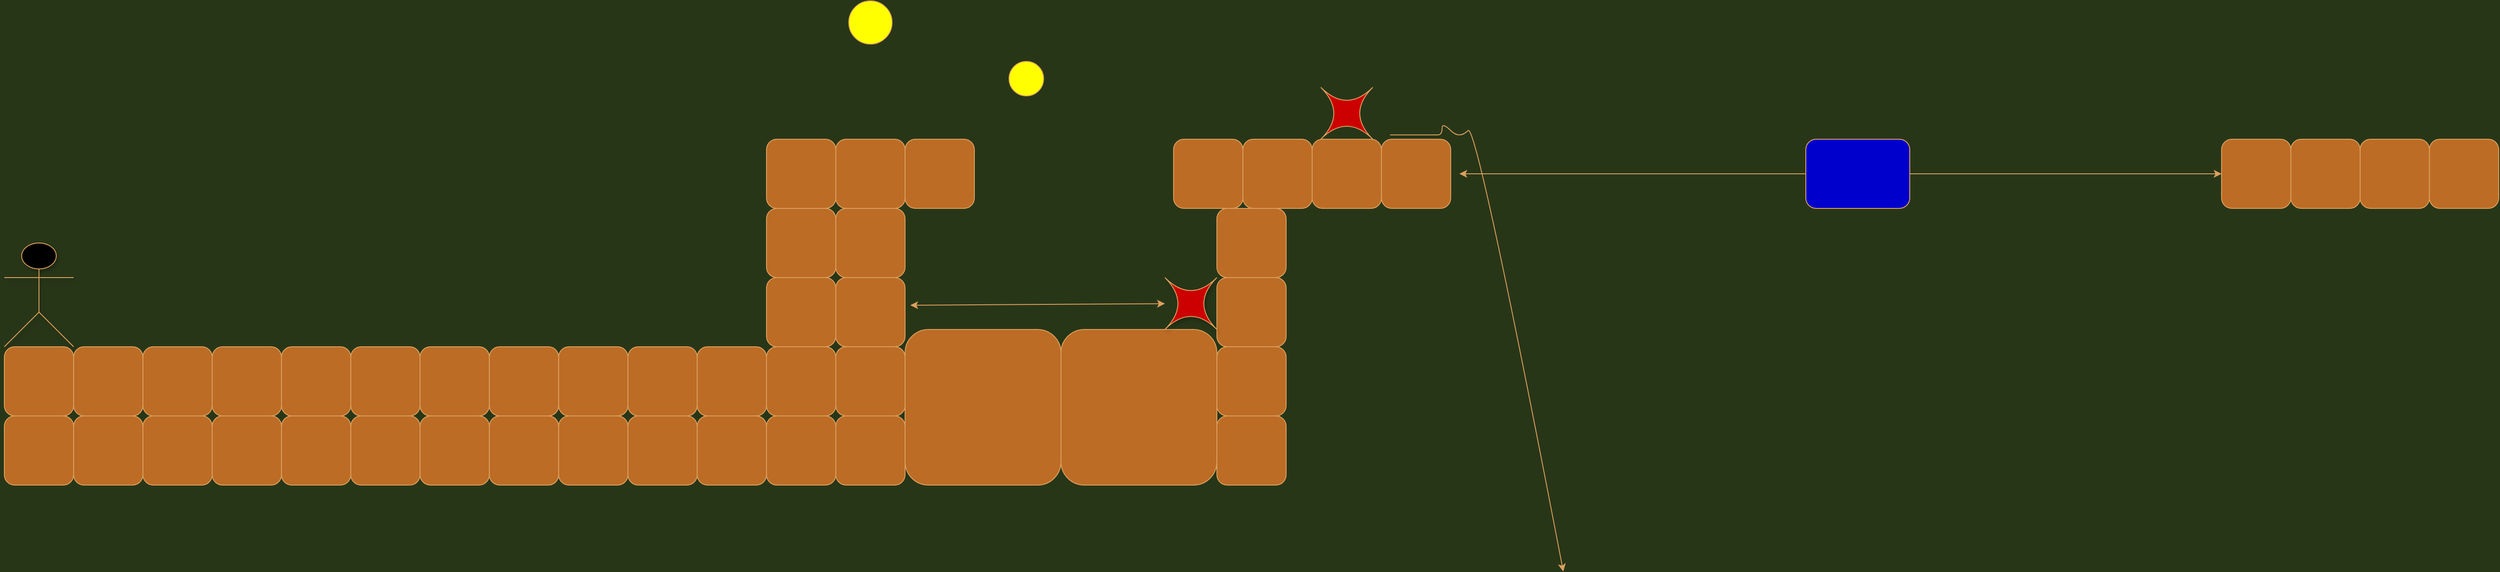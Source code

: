 <mxfile version="20.6.2" type="github">
  <diagram id="zKUmJzLRX71_9fTmacdb" name="Page-1">
    <mxGraphModel dx="2272" dy="794" grid="1" gridSize="20" guides="1" tooltips="1" connect="1" arrows="1" fold="1" page="1" pageScale="1" pageWidth="850" pageHeight="1100" background="#283618" math="0" shadow="0">
      <root>
        <mxCell id="0" />
        <mxCell id="1" parent="0" />
        <mxCell id="M7b8skEu5nL4Gr79lSTo-1" value="" style="whiteSpace=wrap;html=1;aspect=fixed;fillColor=#BC6C25;strokeColor=#DDA15E;fontColor=#FEFAE0;rounded=1;" parent="1" vertex="1">
          <mxGeometry x="80" y="640" width="80" height="80" as="geometry" />
        </mxCell>
        <mxCell id="M7b8skEu5nL4Gr79lSTo-2" value="" style="whiteSpace=wrap;html=1;aspect=fixed;fillColor=#BC6C25;strokeColor=#DDA15E;fontColor=#FEFAE0;rounded=1;" parent="1" vertex="1">
          <mxGeometry x="160" y="640" width="80" height="80" as="geometry" />
        </mxCell>
        <mxCell id="M7b8skEu5nL4Gr79lSTo-3" value="" style="whiteSpace=wrap;html=1;aspect=fixed;fillColor=#BC6C25;strokeColor=#DDA15E;fontColor=#FEFAE0;rounded=1;" parent="1" vertex="1">
          <mxGeometry x="240" y="640" width="80" height="80" as="geometry" />
        </mxCell>
        <mxCell id="M7b8skEu5nL4Gr79lSTo-4" value="" style="whiteSpace=wrap;html=1;aspect=fixed;fillColor=#BC6C25;strokeColor=#DDA15E;fontColor=#FEFAE0;rounded=1;" parent="1" vertex="1">
          <mxGeometry x="320" y="640" width="80" height="80" as="geometry" />
        </mxCell>
        <mxCell id="M7b8skEu5nL4Gr79lSTo-5" value="" style="whiteSpace=wrap;html=1;aspect=fixed;fillColor=#BC6C25;strokeColor=#DDA15E;fontColor=#FEFAE0;rounded=1;" parent="1" vertex="1">
          <mxGeometry x="400" y="640" width="80" height="80" as="geometry" />
        </mxCell>
        <mxCell id="M7b8skEu5nL4Gr79lSTo-6" value="" style="whiteSpace=wrap;html=1;aspect=fixed;fillColor=#BC6C25;strokeColor=#DDA15E;fontColor=#FEFAE0;rounded=1;" parent="1" vertex="1">
          <mxGeometry x="480" y="640" width="80" height="80" as="geometry" />
        </mxCell>
        <mxCell id="M7b8skEu5nL4Gr79lSTo-7" value="" style="whiteSpace=wrap;html=1;aspect=fixed;fillColor=#BC6C25;strokeColor=#DDA15E;fontColor=#FEFAE0;rounded=1;" parent="1" vertex="1">
          <mxGeometry x="480" y="560" width="80" height="80" as="geometry" />
        </mxCell>
        <mxCell id="M7b8skEu5nL4Gr79lSTo-8" value="" style="whiteSpace=wrap;html=1;aspect=fixed;fillColor=#BC6C25;strokeColor=#DDA15E;fontColor=#FEFAE0;rounded=1;" parent="1" vertex="1">
          <mxGeometry x="480" y="480" width="80" height="80" as="geometry" />
        </mxCell>
        <mxCell id="M7b8skEu5nL4Gr79lSTo-9" value="" style="whiteSpace=wrap;html=1;aspect=fixed;fillColor=#BC6C25;strokeColor=#DDA15E;fontColor=#FEFAE0;rounded=1;" parent="1" vertex="1">
          <mxGeometry x="480" y="400" width="80" height="80" as="geometry" />
        </mxCell>
        <mxCell id="M7b8skEu5nL4Gr79lSTo-10" value="" style="whiteSpace=wrap;html=1;aspect=fixed;fillColor=#BC6C25;strokeColor=#DDA15E;fontColor=#FEFAE0;rounded=1;" parent="1" vertex="1">
          <mxGeometry x="560" y="400" width="80" height="80" as="geometry" />
        </mxCell>
        <mxCell id="M7b8skEu5nL4Gr79lSTo-11" value="" style="whiteSpace=wrap;html=1;aspect=fixed;fillColor=#BC6C25;strokeColor=#DDA15E;fontColor=#FEFAE0;rounded=1;" parent="1" vertex="1">
          <mxGeometry x="640" y="400" width="80" height="80" as="geometry" />
        </mxCell>
        <mxCell id="M7b8skEu5nL4Gr79lSTo-13" value="" style="ellipse;whiteSpace=wrap;html=1;aspect=fixed;fillColor=#FFFF00;strokeColor=#DDA15E;fontColor=#FEFAE0;rounded=1;" parent="1" vertex="1">
          <mxGeometry x="575" y="240" width="50" height="50" as="geometry" />
        </mxCell>
        <mxCell id="M7b8skEu5nL4Gr79lSTo-14" value="" style="ellipse;whiteSpace=wrap;html=1;aspect=fixed;fillColor=#FFFF00;strokeColor=#DDA15E;fontColor=#FEFAE0;rounded=1;" parent="1" vertex="1">
          <mxGeometry x="760" y="310" width="40" height="40" as="geometry" />
        </mxCell>
        <mxCell id="M7b8skEu5nL4Gr79lSTo-15" value="Actor" style="shape=umlActor;verticalLabelPosition=bottom;verticalAlign=top;html=1;outlineConnect=0;strokeColor=#DDA15E;fillColor=#000000;rounded=1;fontColor=#FEFAE0;shadow=1;" parent="1" vertex="1">
          <mxGeometry x="-400" y="520" width="80" height="120" as="geometry" />
        </mxCell>
        <mxCell id="M7b8skEu5nL4Gr79lSTo-19" value="" style="whiteSpace=wrap;html=1;aspect=fixed;fillColor=#BC6C25;strokeColor=#DDA15E;fontColor=#FEFAE0;rounded=1;" parent="1" vertex="1">
          <mxGeometry x="640" y="620" width="180" height="180" as="geometry" />
        </mxCell>
        <mxCell id="M7b8skEu5nL4Gr79lSTo-21" value="" style="edgeStyle=orthogonalEdgeStyle;rounded=1;orthogonalLoop=1;jettySize=auto;html=1;exitX=0.75;exitY=1;exitDx=0;exitDy=0;strokeColor=#DDA15E;fontColor=#FEFAE0;fillColor=#BC6C25;endArrow=none;labelBackgroundColor=#283618;" parent="1" source="M7b8skEu5nL4Gr79lSTo-6" target="M7b8skEu5nL4Gr79lSTo-19" edge="1">
          <mxGeometry relative="1" as="geometry">
            <mxPoint x="540" y="720" as="sourcePoint" />
            <mxPoint x="1700" y="1050" as="targetPoint" />
          </mxGeometry>
        </mxCell>
        <mxCell id="M7b8skEu5nL4Gr79lSTo-23" value="" style="shape=switch;whiteSpace=wrap;html=1;strokeColor=#DDA15E;fontColor=#FEFAE0;fillColor=#CC0000;rounded=1;" parent="1" vertex="1">
          <mxGeometry x="1120" y="340" width="60" height="60" as="geometry" />
        </mxCell>
        <mxCell id="M7b8skEu5nL4Gr79lSTo-24" value="" style="whiteSpace=wrap;html=1;aspect=fixed;strokeColor=#DDA15E;fontColor=#FEFAE0;fillColor=#BC6C25;rounded=1;" parent="1" vertex="1">
          <mxGeometry x="950" y="400" width="80" height="80" as="geometry" />
        </mxCell>
        <mxCell id="M7b8skEu5nL4Gr79lSTo-25" value="" style="whiteSpace=wrap;html=1;aspect=fixed;strokeColor=#DDA15E;fontColor=#FEFAE0;fillColor=#BC6C25;rounded=1;" parent="1" vertex="1">
          <mxGeometry x="1030" y="400" width="80" height="80" as="geometry" />
        </mxCell>
        <mxCell id="M7b8skEu5nL4Gr79lSTo-26" value="" style="whiteSpace=wrap;html=1;aspect=fixed;rounded=1;fillColor=#BC6C25;fontColor=#FEFAE0;strokeColor=#DDA15E;" parent="1" vertex="1">
          <mxGeometry x="1110" y="400" width="80" height="80" as="geometry" />
        </mxCell>
        <mxCell id="M7b8skEu5nL4Gr79lSTo-27" value="" style="whiteSpace=wrap;html=1;aspect=fixed;strokeColor=#DDA15E;fontColor=#FEFAE0;fillColor=#BC6C25;rounded=1;" parent="1" vertex="1">
          <mxGeometry x="1190" y="400" width="80" height="80" as="geometry" />
        </mxCell>
        <mxCell id="wT2K5C9ODD8_njOa71nI-43" style="edgeStyle=orthogonalEdgeStyle;rounded=0;orthogonalLoop=1;jettySize=auto;html=1;strokeColor=#DDA15E;labelBackgroundColor=#283618;fontColor=#FEFAE0;" edge="1" parent="1" source="M7b8skEu5nL4Gr79lSTo-28">
          <mxGeometry relative="1" as="geometry">
            <mxPoint x="2160" y="440" as="targetPoint" />
          </mxGeometry>
        </mxCell>
        <mxCell id="wT2K5C9ODD8_njOa71nI-45" style="edgeStyle=orthogonalEdgeStyle;rounded=0;orthogonalLoop=1;jettySize=auto;html=1;strokeColor=#DDA15E;labelBackgroundColor=#283618;fontColor=#FEFAE0;" edge="1" parent="1" source="M7b8skEu5nL4Gr79lSTo-28">
          <mxGeometry relative="1" as="geometry">
            <mxPoint x="1280" y="440" as="targetPoint" />
          </mxGeometry>
        </mxCell>
        <mxCell id="M7b8skEu5nL4Gr79lSTo-28" value="" style="rounded=1;whiteSpace=wrap;html=1;fillColor=#0000CC;strokeColor=#DDA15E;fontColor=#FEFAE0;" parent="1" vertex="1">
          <mxGeometry x="1680" y="400" width="120" height="80" as="geometry" />
        </mxCell>
        <mxCell id="wT2K5C9ODD8_njOa71nI-1" value="" style="whiteSpace=wrap;html=1;aspect=fixed;fillColor=#BC6C25;strokeColor=#DDA15E;fontColor=#FEFAE0;rounded=1;" vertex="1" parent="1">
          <mxGeometry x="-400" y="640" width="80" height="80" as="geometry" />
        </mxCell>
        <mxCell id="wT2K5C9ODD8_njOa71nI-2" value="" style="whiteSpace=wrap;html=1;aspect=fixed;fillColor=#BC6C25;strokeColor=#DDA15E;fontColor=#FEFAE0;rounded=1;" vertex="1" parent="1">
          <mxGeometry x="-320" y="640" width="80" height="80" as="geometry" />
        </mxCell>
        <mxCell id="wT2K5C9ODD8_njOa71nI-3" value="" style="whiteSpace=wrap;html=1;aspect=fixed;fillColor=#BC6C25;strokeColor=#DDA15E;fontColor=#FEFAE0;rounded=1;" vertex="1" parent="1">
          <mxGeometry x="-240" y="640" width="80" height="80" as="geometry" />
        </mxCell>
        <mxCell id="wT2K5C9ODD8_njOa71nI-4" value="" style="whiteSpace=wrap;html=1;aspect=fixed;fillColor=#BC6C25;strokeColor=#DDA15E;fontColor=#FEFAE0;rounded=1;" vertex="1" parent="1">
          <mxGeometry x="-160" y="640" width="80" height="80" as="geometry" />
        </mxCell>
        <mxCell id="wT2K5C9ODD8_njOa71nI-5" value="" style="whiteSpace=wrap;html=1;aspect=fixed;fillColor=#BC6C25;strokeColor=#DDA15E;fontColor=#FEFAE0;rounded=1;" vertex="1" parent="1">
          <mxGeometry x="-80" y="640" width="80" height="80" as="geometry" />
        </mxCell>
        <mxCell id="wT2K5C9ODD8_njOa71nI-6" value="" style="whiteSpace=wrap;html=1;aspect=fixed;fillColor=#BC6C25;strokeColor=#DDA15E;fontColor=#FEFAE0;rounded=1;" vertex="1" parent="1">
          <mxGeometry y="640" width="80" height="80" as="geometry" />
        </mxCell>
        <mxCell id="wT2K5C9ODD8_njOa71nI-7" value="" style="whiteSpace=wrap;html=1;aspect=fixed;fillColor=#BC6C25;strokeColor=#DDA15E;fontColor=#FEFAE0;rounded=1;" vertex="1" parent="1">
          <mxGeometry x="80" y="720" width="80" height="80" as="geometry" />
        </mxCell>
        <mxCell id="wT2K5C9ODD8_njOa71nI-8" value="" style="whiteSpace=wrap;html=1;aspect=fixed;fillColor=#BC6C25;strokeColor=#DDA15E;fontColor=#FEFAE0;rounded=1;" vertex="1" parent="1">
          <mxGeometry x="160" y="720" width="80" height="80" as="geometry" />
        </mxCell>
        <mxCell id="wT2K5C9ODD8_njOa71nI-9" value="" style="whiteSpace=wrap;html=1;aspect=fixed;fillColor=#BC6C25;strokeColor=#DDA15E;fontColor=#FEFAE0;rounded=1;" vertex="1" parent="1">
          <mxGeometry x="240" y="720" width="80" height="80" as="geometry" />
        </mxCell>
        <mxCell id="wT2K5C9ODD8_njOa71nI-10" value="" style="whiteSpace=wrap;html=1;aspect=fixed;fillColor=#BC6C25;strokeColor=#DDA15E;fontColor=#FEFAE0;rounded=1;" vertex="1" parent="1">
          <mxGeometry x="320" y="720" width="80" height="80" as="geometry" />
        </mxCell>
        <mxCell id="wT2K5C9ODD8_njOa71nI-11" value="" style="whiteSpace=wrap;html=1;aspect=fixed;fillColor=#BC6C25;strokeColor=#DDA15E;fontColor=#FEFAE0;rounded=1;" vertex="1" parent="1">
          <mxGeometry x="400" y="720" width="80" height="80" as="geometry" />
        </mxCell>
        <mxCell id="wT2K5C9ODD8_njOa71nI-12" value="" style="whiteSpace=wrap;html=1;aspect=fixed;fillColor=#BC6C25;strokeColor=#DDA15E;fontColor=#FEFAE0;rounded=1;" vertex="1" parent="1">
          <mxGeometry x="480" y="720" width="80" height="80" as="geometry" />
        </mxCell>
        <mxCell id="wT2K5C9ODD8_njOa71nI-13" value="" style="whiteSpace=wrap;html=1;aspect=fixed;fillColor=#BC6C25;strokeColor=#DDA15E;fontColor=#FEFAE0;rounded=1;" vertex="1" parent="1">
          <mxGeometry x="-400" y="720" width="80" height="80" as="geometry" />
        </mxCell>
        <mxCell id="wT2K5C9ODD8_njOa71nI-14" value="" style="whiteSpace=wrap;html=1;aspect=fixed;fillColor=#BC6C25;strokeColor=#DDA15E;fontColor=#FEFAE0;rounded=1;" vertex="1" parent="1">
          <mxGeometry x="-320" y="720" width="80" height="80" as="geometry" />
        </mxCell>
        <mxCell id="wT2K5C9ODD8_njOa71nI-15" value="" style="whiteSpace=wrap;html=1;aspect=fixed;fillColor=#BC6C25;strokeColor=#DDA15E;fontColor=#FEFAE0;rounded=1;" vertex="1" parent="1">
          <mxGeometry x="-240" y="720" width="80" height="80" as="geometry" />
        </mxCell>
        <mxCell id="wT2K5C9ODD8_njOa71nI-16" value="" style="whiteSpace=wrap;html=1;aspect=fixed;fillColor=#BC6C25;strokeColor=#DDA15E;fontColor=#FEFAE0;rounded=1;" vertex="1" parent="1">
          <mxGeometry x="-160" y="720" width="80" height="80" as="geometry" />
        </mxCell>
        <mxCell id="wT2K5C9ODD8_njOa71nI-17" value="" style="whiteSpace=wrap;html=1;aspect=fixed;fillColor=#BC6C25;strokeColor=#DDA15E;fontColor=#FEFAE0;rounded=1;" vertex="1" parent="1">
          <mxGeometry x="-80" y="720" width="80" height="80" as="geometry" />
        </mxCell>
        <mxCell id="wT2K5C9ODD8_njOa71nI-18" value="" style="whiteSpace=wrap;html=1;aspect=fixed;fillColor=#BC6C25;strokeColor=#DDA15E;fontColor=#FEFAE0;rounded=1;" vertex="1" parent="1">
          <mxGeometry y="720" width="80" height="80" as="geometry" />
        </mxCell>
        <mxCell id="wT2K5C9ODD8_njOa71nI-19" value="" style="whiteSpace=wrap;html=1;aspect=fixed;fillColor=#BC6C25;strokeColor=#DDA15E;fontColor=#FEFAE0;rounded=1;" vertex="1" parent="1">
          <mxGeometry x="560" y="720" width="80" height="80" as="geometry" />
        </mxCell>
        <mxCell id="wT2K5C9ODD8_njOa71nI-20" value="" style="whiteSpace=wrap;html=1;aspect=fixed;fillColor=#BC6C25;strokeColor=#DDA15E;fontColor=#FEFAE0;rounded=1;" vertex="1" parent="1">
          <mxGeometry x="560" y="640" width="80" height="80" as="geometry" />
        </mxCell>
        <mxCell id="wT2K5C9ODD8_njOa71nI-21" value="" style="whiteSpace=wrap;html=1;aspect=fixed;fillColor=#BC6C25;strokeColor=#DDA15E;fontColor=#FEFAE0;rounded=1;" vertex="1" parent="1">
          <mxGeometry x="560" y="560" width="80" height="80" as="geometry" />
        </mxCell>
        <mxCell id="wT2K5C9ODD8_njOa71nI-22" value="" style="whiteSpace=wrap;html=1;aspect=fixed;fillColor=#BC6C25;strokeColor=#DDA15E;fontColor=#FEFAE0;rounded=1;" vertex="1" parent="1">
          <mxGeometry x="560" y="480" width="80" height="80" as="geometry" />
        </mxCell>
        <mxCell id="wT2K5C9ODD8_njOa71nI-31" value="" style="whiteSpace=wrap;html=1;aspect=fixed;fillColor=#BC6C25;strokeColor=#DDA15E;fontColor=#FEFAE0;rounded=1;" vertex="1" parent="1">
          <mxGeometry x="1000" y="480" width="80" height="80" as="geometry" />
        </mxCell>
        <mxCell id="wT2K5C9ODD8_njOa71nI-32" value="" style="whiteSpace=wrap;html=1;aspect=fixed;fillColor=#BC6C25;strokeColor=#DDA15E;fontColor=#FEFAE0;rounded=1;" vertex="1" parent="1">
          <mxGeometry x="820" y="620" width="180" height="180" as="geometry" />
        </mxCell>
        <mxCell id="wT2K5C9ODD8_njOa71nI-33" value="" style="whiteSpace=wrap;html=1;aspect=fixed;fillColor=#BC6C25;strokeColor=#DDA15E;fontColor=#FEFAE0;rounded=1;" vertex="1" parent="1">
          <mxGeometry x="1000" y="560" width="80" height="80" as="geometry" />
        </mxCell>
        <mxCell id="wT2K5C9ODD8_njOa71nI-34" value="" style="whiteSpace=wrap;html=1;aspect=fixed;fillColor=#BC6C25;strokeColor=#DDA15E;fontColor=#FEFAE0;rounded=1;" vertex="1" parent="1">
          <mxGeometry x="1000" y="640" width="80" height="80" as="geometry" />
        </mxCell>
        <mxCell id="wT2K5C9ODD8_njOa71nI-35" value="" style="whiteSpace=wrap;html=1;aspect=fixed;fillColor=#BC6C25;strokeColor=#DDA15E;fontColor=#FEFAE0;rounded=1;" vertex="1" parent="1">
          <mxGeometry x="1000" y="720" width="80" height="80" as="geometry" />
        </mxCell>
        <mxCell id="wT2K5C9ODD8_njOa71nI-36" value="" style="shape=switch;whiteSpace=wrap;html=1;strokeColor=#DDA15E;fontColor=#FEFAE0;fillColor=#CC0000;rounded=1;shadow=1;" vertex="1" parent="1">
          <mxGeometry x="940" y="560" width="60" height="60" as="geometry" />
        </mxCell>
        <mxCell id="wT2K5C9ODD8_njOa71nI-38" value="" style="endArrow=classic;startArrow=classic;html=1;rounded=0;strokeColor=#DDA15E;exitX=1.075;exitY=0.4;exitDx=0;exitDy=0;exitPerimeter=0;labelBackgroundColor=#283618;fontColor=#FEFAE0;" edge="1" parent="1" source="wT2K5C9ODD8_njOa71nI-21" target="wT2K5C9ODD8_njOa71nI-36">
          <mxGeometry width="50" height="50" relative="1" as="geometry">
            <mxPoint x="660" y="580" as="sourcePoint" />
            <mxPoint x="890" y="520" as="targetPoint" />
          </mxGeometry>
        </mxCell>
        <mxCell id="wT2K5C9ODD8_njOa71nI-41" value="" style="curved=1;endArrow=classic;html=1;rounded=0;strokeColor=#DDA15E;labelBackgroundColor=#283618;fontColor=#FEFAE0;" edge="1" parent="1">
          <mxGeometry width="50" height="50" relative="1" as="geometry">
            <mxPoint x="1200" y="395" as="sourcePoint" />
            <mxPoint x="1400" y="900" as="targetPoint" />
            <Array as="points">
              <mxPoint x="1250" y="395" />
              <mxPoint x="1260" y="395" />
              <mxPoint x="1260" y="380" />
              <mxPoint x="1280" y="400" />
              <mxPoint x="1300" y="380" />
            </Array>
          </mxGeometry>
        </mxCell>
        <mxCell id="wT2K5C9ODD8_njOa71nI-47" value="" style="whiteSpace=wrap;html=1;aspect=fixed;fillColor=#BC6C25;rounded=1;glass=0;strokeColor=#DDA15E;fontColor=#FEFAE0;" vertex="1" parent="1">
          <mxGeometry x="2160" y="400" width="80" height="80" as="geometry" />
        </mxCell>
        <mxCell id="wT2K5C9ODD8_njOa71nI-48" value="" style="whiteSpace=wrap;html=1;aspect=fixed;fillColor=#BC6C25;rounded=1;strokeColor=#DDA15E;fontColor=#FEFAE0;" vertex="1" parent="1">
          <mxGeometry x="2240" y="400" width="80" height="80" as="geometry" />
        </mxCell>
        <mxCell id="wT2K5C9ODD8_njOa71nI-49" value="" style="whiteSpace=wrap;html=1;aspect=fixed;fillColor=#BC6C25;rounded=1;strokeColor=#DDA15E;fontColor=#FEFAE0;" vertex="1" parent="1">
          <mxGeometry x="2320" y="400" width="80" height="80" as="geometry" />
        </mxCell>
        <mxCell id="wT2K5C9ODD8_njOa71nI-50" value="" style="whiteSpace=wrap;html=1;aspect=fixed;strokeColor=#DDA15E;fontColor=#FEFAE0;fillColor=#BC6C25;rounded=1;" vertex="1" parent="1">
          <mxGeometry x="2400" y="400" width="80" height="80" as="geometry" />
        </mxCell>
      </root>
    </mxGraphModel>
  </diagram>
</mxfile>
